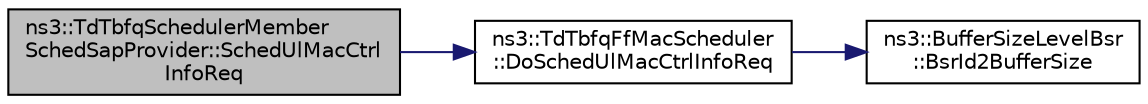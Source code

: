 digraph "ns3::TdTbfqSchedulerMemberSchedSapProvider::SchedUlMacCtrlInfoReq"
{
  edge [fontname="Helvetica",fontsize="10",labelfontname="Helvetica",labelfontsize="10"];
  node [fontname="Helvetica",fontsize="10",shape=record];
  rankdir="LR";
  Node1 [label="ns3::TdTbfqSchedulerMember\lSchedSapProvider::SchedUlMacCtrl\lInfoReq",height=0.2,width=0.4,color="black", fillcolor="grey75", style="filled", fontcolor="black"];
  Node1 -> Node2 [color="midnightblue",fontsize="10",style="solid"];
  Node2 [label="ns3::TdTbfqFfMacScheduler\l::DoSchedUlMacCtrlInfoReq",height=0.2,width=0.4,color="black", fillcolor="white", style="filled",URL="$de/d86/classns3_1_1TdTbfqFfMacScheduler.html#ad648d54dec654621fd2719366a11ac64"];
  Node2 -> Node3 [color="midnightblue",fontsize="10",style="solid"];
  Node3 [label="ns3::BufferSizeLevelBsr\l::BsrId2BufferSize",height=0.2,width=0.4,color="black", fillcolor="white", style="filled",URL="$d9/d30/classns3_1_1BufferSizeLevelBsr.html#a67fc905f267ed8ac5a617fe229699122"];
}
